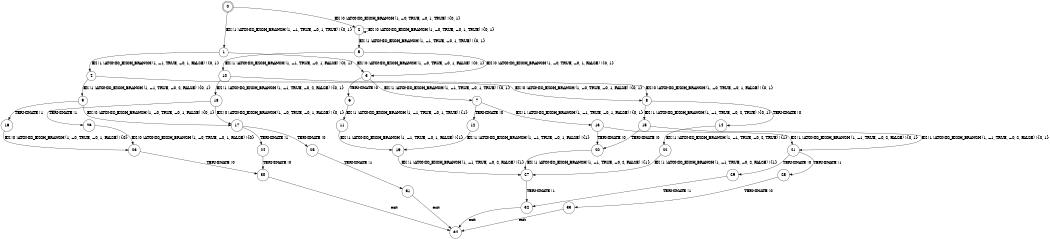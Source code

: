 digraph BCG {
size = "7, 10.5";
center = TRUE;
node [shape = circle];
0 [peripheries = 2];
0 -> 1 [label = "EX !1 !ATOMIC_EXCH_BRANCH (1, +1, TRUE, +0, 1, TRUE) !{0, 1}"];
0 -> 2 [label = "EX !0 !ATOMIC_EXCH_BRANCH (1, +0, TRUE, +0, 1, TRUE) !{0, 1}"];
1 -> 3 [label = "EX !0 !ATOMIC_EXCH_BRANCH (1, +0, TRUE, +0, 1, FALSE) !{0, 1}"];
1 -> 4 [label = "EX !1 !ATOMIC_EXCH_BRANCH (1, +1, TRUE, +0, 1, FALSE) !{0, 1}"];
2 -> 5 [label = "EX !1 !ATOMIC_EXCH_BRANCH (1, +1, TRUE, +0, 1, TRUE) !{0, 1}"];
2 -> 2 [label = "EX !0 !ATOMIC_EXCH_BRANCH (1, +0, TRUE, +0, 1, TRUE) !{0, 1}"];
3 -> 6 [label = "TERMINATE !0"];
3 -> 7 [label = "EX !1 !ATOMIC_EXCH_BRANCH (1, +1, TRUE, +0, 1, TRUE) !{0, 1}"];
4 -> 8 [label = "EX !0 !ATOMIC_EXCH_BRANCH (1, +0, TRUE, +0, 1, FALSE) !{0, 1}"];
4 -> 9 [label = "EX !1 !ATOMIC_EXCH_BRANCH (1, +1, TRUE, +0, 2, FALSE) !{0, 1}"];
5 -> 10 [label = "EX !1 !ATOMIC_EXCH_BRANCH (1, +1, TRUE, +0, 1, FALSE) !{0, 1}"];
5 -> 3 [label = "EX !0 !ATOMIC_EXCH_BRANCH (1, +0, TRUE, +0, 1, FALSE) !{0, 1}"];
6 -> 11 [label = "EX !1 !ATOMIC_EXCH_BRANCH (1, +1, TRUE, +0, 1, TRUE) !{1}"];
7 -> 12 [label = "TERMINATE !0"];
7 -> 13 [label = "EX !1 !ATOMIC_EXCH_BRANCH (1, +1, TRUE, +0, 1, FALSE) !{0, 1}"];
8 -> 14 [label = "TERMINATE !0"];
8 -> 15 [label = "EX !1 !ATOMIC_EXCH_BRANCH (1, +1, TRUE, +0, 2, TRUE) !{0, 1}"];
9 -> 16 [label = "TERMINATE !1"];
9 -> 17 [label = "EX !0 !ATOMIC_EXCH_BRANCH (1, +0, TRUE, +0, 1, FALSE) !{0, 1}"];
10 -> 18 [label = "EX !1 !ATOMIC_EXCH_BRANCH (1, +1, TRUE, +0, 2, FALSE) !{0, 1}"];
10 -> 8 [label = "EX !0 !ATOMIC_EXCH_BRANCH (1, +0, TRUE, +0, 1, FALSE) !{0, 1}"];
11 -> 19 [label = "EX !1 !ATOMIC_EXCH_BRANCH (1, +1, TRUE, +0, 1, FALSE) !{1}"];
12 -> 19 [label = "EX !1 !ATOMIC_EXCH_BRANCH (1, +1, TRUE, +0, 1, FALSE) !{1}"];
13 -> 20 [label = "TERMINATE !0"];
13 -> 21 [label = "EX !1 !ATOMIC_EXCH_BRANCH (1, +1, TRUE, +0, 2, FALSE) !{0, 1}"];
14 -> 22 [label = "EX !1 !ATOMIC_EXCH_BRANCH (1, +1, TRUE, +0, 2, TRUE) !{1}"];
15 -> 20 [label = "TERMINATE !0"];
15 -> 21 [label = "EX !1 !ATOMIC_EXCH_BRANCH (1, +1, TRUE, +0, 2, FALSE) !{0, 1}"];
16 -> 23 [label = "EX !0 !ATOMIC_EXCH_BRANCH (1, +0, TRUE, +0, 1, FALSE) !{0}"];
17 -> 24 [label = "TERMINATE !1"];
17 -> 25 [label = "TERMINATE !0"];
18 -> 26 [label = "TERMINATE !1"];
18 -> 17 [label = "EX !0 !ATOMIC_EXCH_BRANCH (1, +0, TRUE, +0, 1, FALSE) !{0, 1}"];
19 -> 27 [label = "EX !1 !ATOMIC_EXCH_BRANCH (1, +1, TRUE, +0, 2, FALSE) !{1}"];
20 -> 27 [label = "EX !1 !ATOMIC_EXCH_BRANCH (1, +1, TRUE, +0, 2, FALSE) !{1}"];
21 -> 28 [label = "TERMINATE !1"];
21 -> 29 [label = "TERMINATE !0"];
22 -> 27 [label = "EX !1 !ATOMIC_EXCH_BRANCH (1, +1, TRUE, +0, 2, FALSE) !{1}"];
23 -> 30 [label = "TERMINATE !0"];
24 -> 30 [label = "TERMINATE !0"];
25 -> 31 [label = "TERMINATE !1"];
26 -> 23 [label = "EX !0 !ATOMIC_EXCH_BRANCH (1, +0, TRUE, +0, 1, FALSE) !{0}"];
27 -> 32 [label = "TERMINATE !1"];
28 -> 33 [label = "TERMINATE !0"];
29 -> 32 [label = "TERMINATE !1"];
30 -> 34 [label = "exit"];
31 -> 34 [label = "exit"];
32 -> 34 [label = "exit"];
33 -> 34 [label = "exit"];
}
